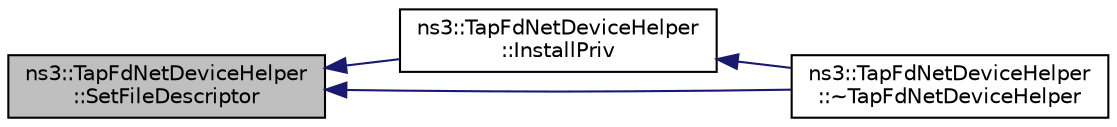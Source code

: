 digraph "ns3::TapFdNetDeviceHelper::SetFileDescriptor"
{
  edge [fontname="Helvetica",fontsize="10",labelfontname="Helvetica",labelfontsize="10"];
  node [fontname="Helvetica",fontsize="10",shape=record];
  rankdir="LR";
  Node1 [label="ns3::TapFdNetDeviceHelper\l::SetFileDescriptor",height=0.2,width=0.4,color="black", fillcolor="grey75", style="filled", fontcolor="black"];
  Node1 -> Node2 [dir="back",color="midnightblue",fontsize="10",style="solid"];
  Node2 [label="ns3::TapFdNetDeviceHelper\l::InstallPriv",height=0.2,width=0.4,color="black", fillcolor="white", style="filled",URL="$d9/d94/classns3_1_1TapFdNetDeviceHelper.html#a5b95f44885b6b5a5285604be0c6fa413"];
  Node2 -> Node3 [dir="back",color="midnightblue",fontsize="10",style="solid"];
  Node3 [label="ns3::TapFdNetDeviceHelper\l::~TapFdNetDeviceHelper",height=0.2,width=0.4,color="black", fillcolor="white", style="filled",URL="$d9/d94/classns3_1_1TapFdNetDeviceHelper.html#ad29875a77f9624528fb62f428b3c763b"];
  Node1 -> Node3 [dir="back",color="midnightblue",fontsize="10",style="solid"];
}
